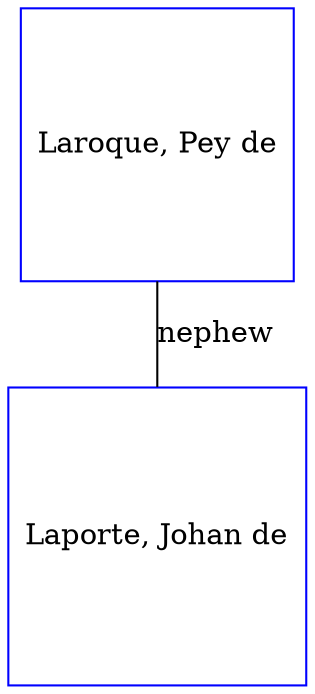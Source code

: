 digraph D {
    edge [dir=none];    node [shape=box];    "025544"   [label="Laroque, Pey de", shape=box, regular=1, color="blue"] ;
"025545"   [label="Laporte, Johan de", shape=box, regular=1, color="blue"] ;
025544->025545 [label="nephew", arrowsize=0.0]; 
}
